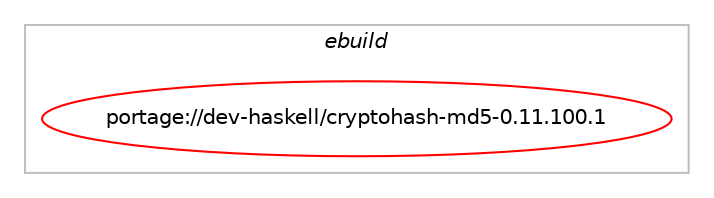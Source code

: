 digraph prolog {

# *************
# Graph options
# *************

newrank=true;
concentrate=true;
compound=true;
graph [rankdir=LR,fontname=Helvetica,fontsize=10,ranksep=1.5];#, ranksep=2.5, nodesep=0.2];
edge  [arrowhead=vee];
node  [fontname=Helvetica,fontsize=10];

# **********
# The ebuild
# **********

subgraph cluster_leftcol {
color=gray;
label=<<i>ebuild</i>>;
id [label="portage://dev-haskell/cryptohash-md5-0.11.100.1", color=red, width=4, href="../dev-haskell/cryptohash-md5-0.11.100.1.svg"];
}

# ****************
# The dependencies
# ****************

subgraph cluster_midcol {
color=gray;
label=<<i>dependencies</i>>;
subgraph cluster_compile {
fillcolor="#eeeeee";
style=filled;
label=<<i>compile</i>>;
# *** BEGIN UNKNOWN DEPENDENCY TYPE (TODO) ***
# id -> equal(use_conditional_group(positive,hscolour,portage://dev-haskell/cryptohash-md5-0.11.100.1,[package_dependency(portage://dev-haskell/cryptohash-md5-0.11.100.1,install,no,dev-haskell,hscolour,none,[,,],[],[])]))
# *** END UNKNOWN DEPENDENCY TYPE (TODO) ***

# *** BEGIN UNKNOWN DEPENDENCY TYPE (TODO) ***
# id -> equal(use_conditional_group(positive,test,portage://dev-haskell/cryptohash-md5-0.11.100.1,[package_dependency(portage://dev-haskell/cryptohash-md5-0.11.100.1,install,no,dev-haskell,base16-bytestring,greaterequal,[0.1.1,,,0.1.1],[],[]),package_dependency(portage://dev-haskell/cryptohash-md5-0.11.100.1,install,no,dev-haskell,base16-bytestring,smaller,[0.2,,,0.2],[],[]),package_dependency(portage://dev-haskell/cryptohash-md5-0.11.100.1,install,no,dev-haskell,puremd5,greaterequal,[2.1.3,,,2.1.3],[],[]),package_dependency(portage://dev-haskell/cryptohash-md5-0.11.100.1,install,no,dev-haskell,puremd5,smaller,[2.2,,,2.2],[],[]),package_dependency(portage://dev-haskell/cryptohash-md5-0.11.100.1,install,no,dev-haskell,tasty,greaterequal,[0.11,,,0.11],[],[]),package_dependency(portage://dev-haskell/cryptohash-md5-0.11.100.1,install,no,dev-haskell,tasty-hunit,greaterequal,[0.9,,,0.9],[],[]),package_dependency(portage://dev-haskell/cryptohash-md5-0.11.100.1,install,no,dev-haskell,tasty-quickcheck,greaterequal,[0.8,,,0.8],[],[])]))
# *** END UNKNOWN DEPENDENCY TYPE (TODO) ***

# *** BEGIN UNKNOWN DEPENDENCY TYPE (TODO) ***
# id -> equal(package_dependency(portage://dev-haskell/cryptohash-md5-0.11.100.1,install,no,dev-haskell,cabal,greaterequal,[1.10,,,1.10],[],[]))
# *** END UNKNOWN DEPENDENCY TYPE (TODO) ***

# *** BEGIN UNKNOWN DEPENDENCY TYPE (TODO) ***
# id -> equal(package_dependency(portage://dev-haskell/cryptohash-md5-0.11.100.1,install,no,dev-lang,ghc,greaterequal,[7.4.1,,,7.4.1],any_same_slot,[]))
# *** END UNKNOWN DEPENDENCY TYPE (TODO) ***

}
subgraph cluster_compileandrun {
fillcolor="#eeeeee";
style=filled;
label=<<i>compile and run</i>>;
}
subgraph cluster_run {
fillcolor="#eeeeee";
style=filled;
label=<<i>run</i>>;
# *** BEGIN UNKNOWN DEPENDENCY TYPE (TODO) ***
# id -> equal(package_dependency(portage://dev-haskell/cryptohash-md5-0.11.100.1,run,no,dev-lang,ghc,greaterequal,[7.4.1,,,7.4.1],any_same_slot,[]))
# *** END UNKNOWN DEPENDENCY TYPE (TODO) ***

# *** BEGIN UNKNOWN DEPENDENCY TYPE (TODO) ***
# id -> equal(package_dependency(portage://dev-haskell/cryptohash-md5-0.11.100.1,run,no,dev-lang,ghc,none,[,,],any_same_slot,[use(optenable(profile),none)]))
# *** END UNKNOWN DEPENDENCY TYPE (TODO) ***

}
}

# **************
# The candidates
# **************

subgraph cluster_choices {
rank=same;
color=gray;
label=<<i>candidates</i>>;

}

}
